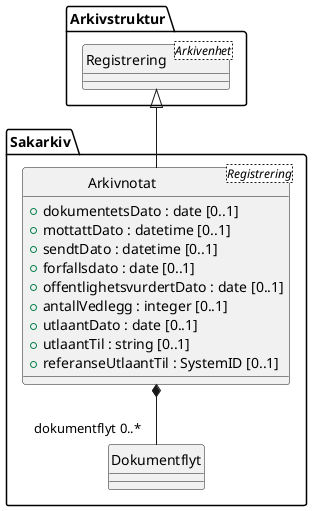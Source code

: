 @startuml
skinparam nodesep 100
hide circle
class Sakarkiv.Arkivnotat <Registrering> {
  +dokumentetsDato : date [0..1]
  +mottattDato : datetime [0..1]
  +sendtDato : datetime [0..1]
  +forfallsdato : date [0..1]
  +offentlighetsvurdertDato : date [0..1]
  +antallVedlegg : integer [0..1]
  +utlaantDato : date [0..1]
  +utlaantTil : string [0..1]
  +referanseUtlaantTil : SystemID [0..1]
}
class Sakarkiv.Dokumentflyt {
}
Sakarkiv.Arkivnotat *-- "dokumentflyt 0..*" Sakarkiv.Dokumentflyt
class Arkivstruktur.Registrering <Arkivenhet> {
}
Arkivstruktur.Registrering <|-- Sakarkiv.Arkivnotat
@enduml
